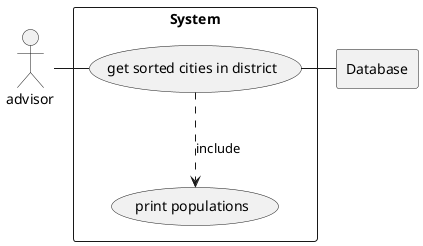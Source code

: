 @startuml

actor A as "advisor"

rectangle Database

rectangle System {
usecase UC1 as "get sorted cities in district"
usecase UC2 as "print populations"

A - UC1
UC1 - Database
UC1 ..> UC2 : include
}

@enduml